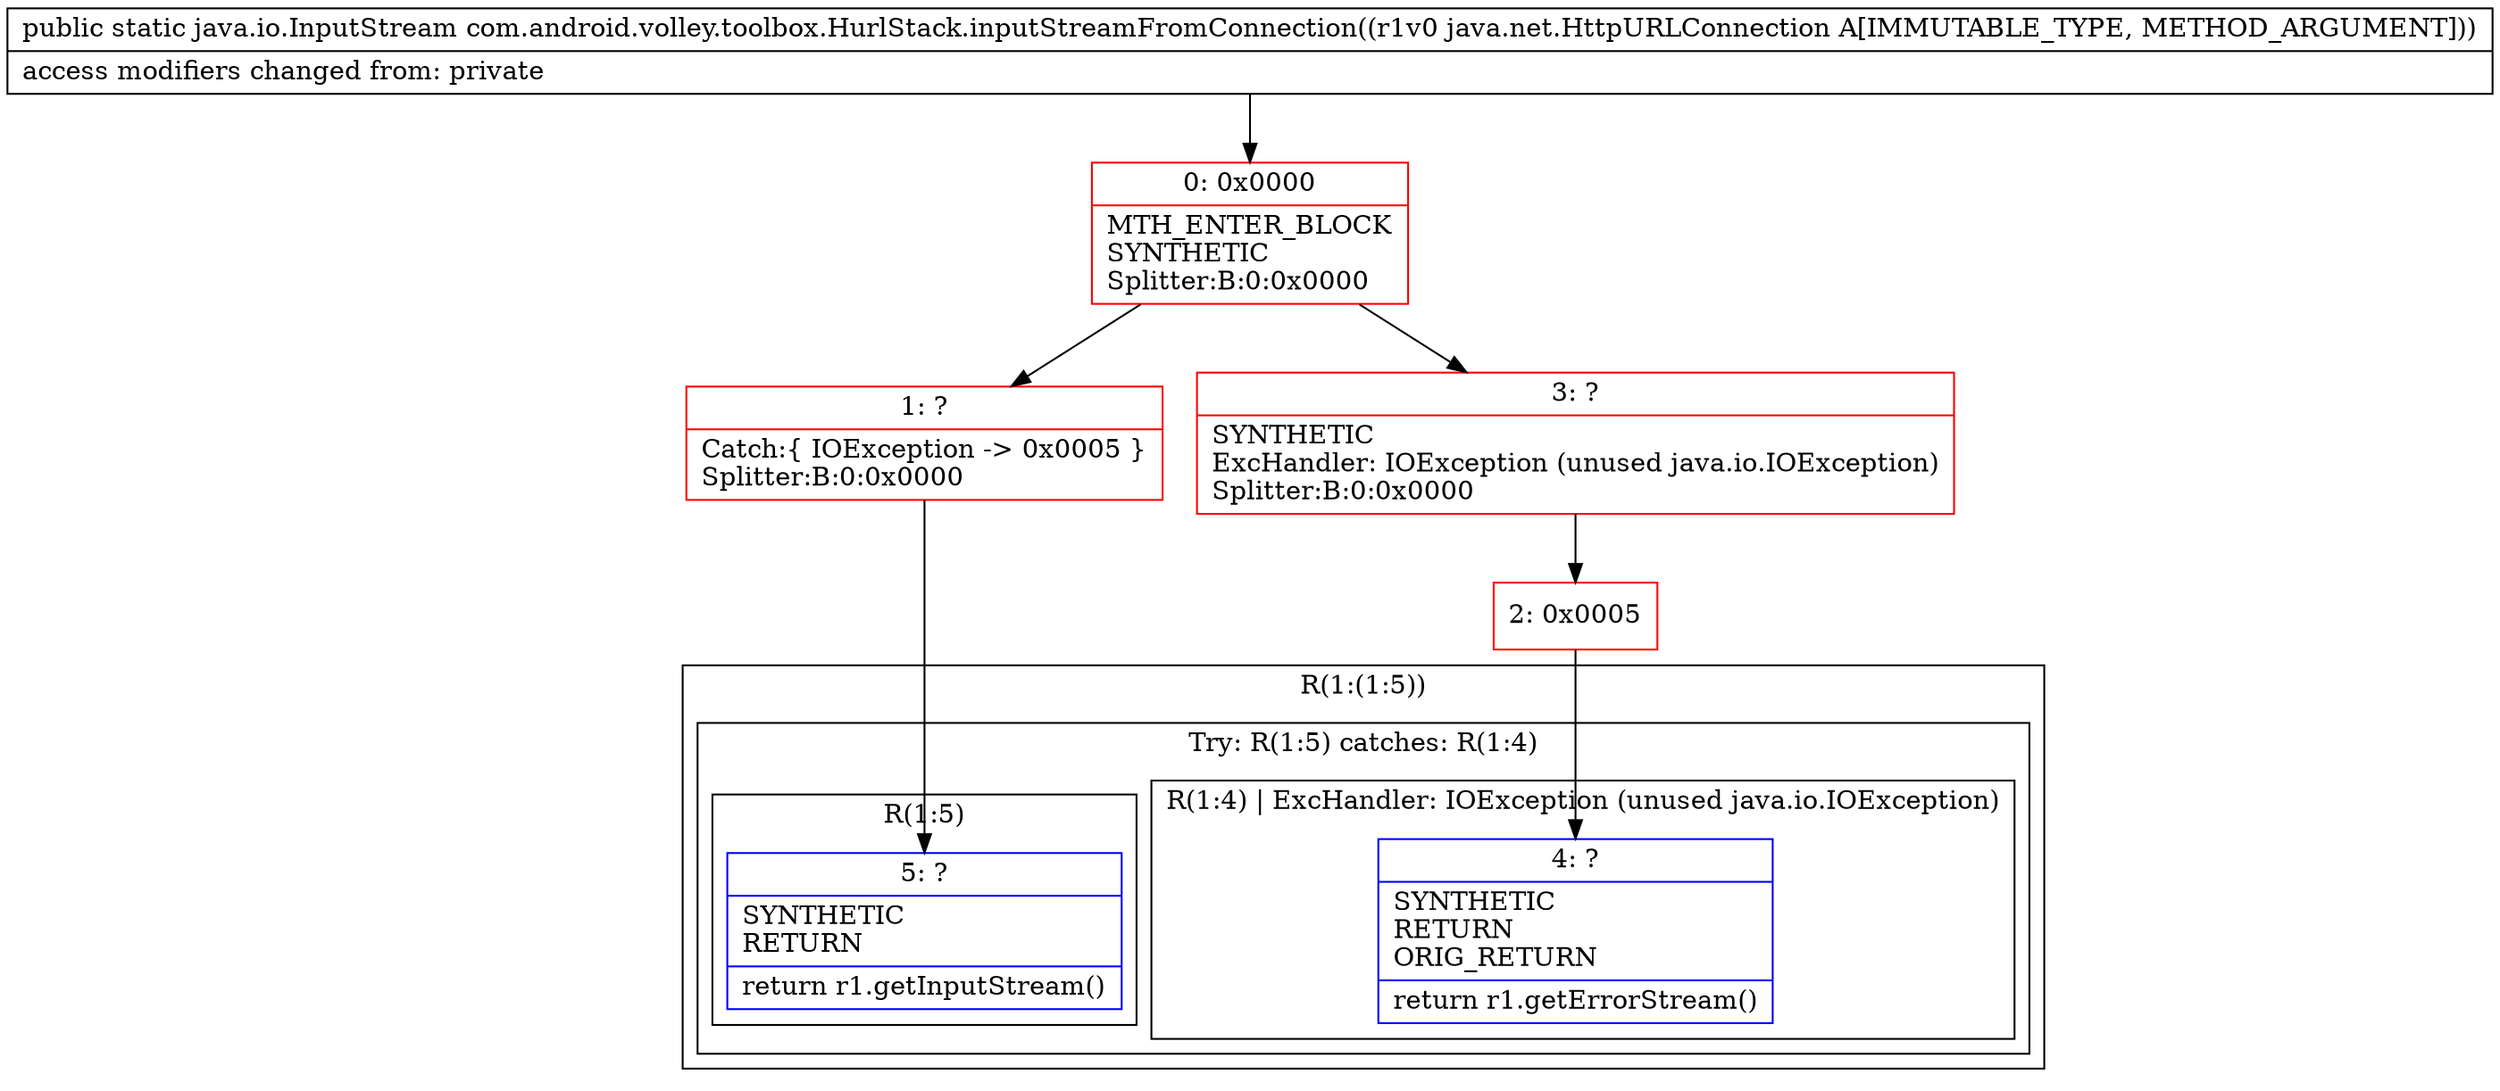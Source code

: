 digraph "CFG forcom.android.volley.toolbox.HurlStack.inputStreamFromConnection(Ljava\/net\/HttpURLConnection;)Ljava\/io\/InputStream;" {
subgraph cluster_Region_693631832 {
label = "R(1:(1:5))";
node [shape=record,color=blue];
subgraph cluster_TryCatchRegion_764815536 {
label = "Try: R(1:5) catches: R(1:4)";
node [shape=record,color=blue];
subgraph cluster_Region_781916749 {
label = "R(1:5)";
node [shape=record,color=blue];
Node_5 [shape=record,label="{5\:\ ?|SYNTHETIC\lRETURN\l|return r1.getInputStream()\l}"];
}
subgraph cluster_Region_93238303 {
label = "R(1:4) | ExcHandler: IOException (unused java.io.IOException)\l";
node [shape=record,color=blue];
Node_4 [shape=record,label="{4\:\ ?|SYNTHETIC\lRETURN\lORIG_RETURN\l|return r1.getErrorStream()\l}"];
}
}
}
subgraph cluster_Region_93238303 {
label = "R(1:4) | ExcHandler: IOException (unused java.io.IOException)\l";
node [shape=record,color=blue];
Node_4 [shape=record,label="{4\:\ ?|SYNTHETIC\lRETURN\lORIG_RETURN\l|return r1.getErrorStream()\l}"];
}
Node_0 [shape=record,color=red,label="{0\:\ 0x0000|MTH_ENTER_BLOCK\lSYNTHETIC\lSplitter:B:0:0x0000\l}"];
Node_1 [shape=record,color=red,label="{1\:\ ?|Catch:\{ IOException \-\> 0x0005 \}\lSplitter:B:0:0x0000\l}"];
Node_2 [shape=record,color=red,label="{2\:\ 0x0005}"];
Node_3 [shape=record,color=red,label="{3\:\ ?|SYNTHETIC\lExcHandler: IOException (unused java.io.IOException)\lSplitter:B:0:0x0000\l}"];
MethodNode[shape=record,label="{public static java.io.InputStream com.android.volley.toolbox.HurlStack.inputStreamFromConnection((r1v0 java.net.HttpURLConnection A[IMMUTABLE_TYPE, METHOD_ARGUMENT]))  | access modifiers changed from: private\l}"];
MethodNode -> Node_0;
Node_0 -> Node_1;
Node_0 -> Node_3;
Node_1 -> Node_5;
Node_2 -> Node_4;
Node_3 -> Node_2;
}

